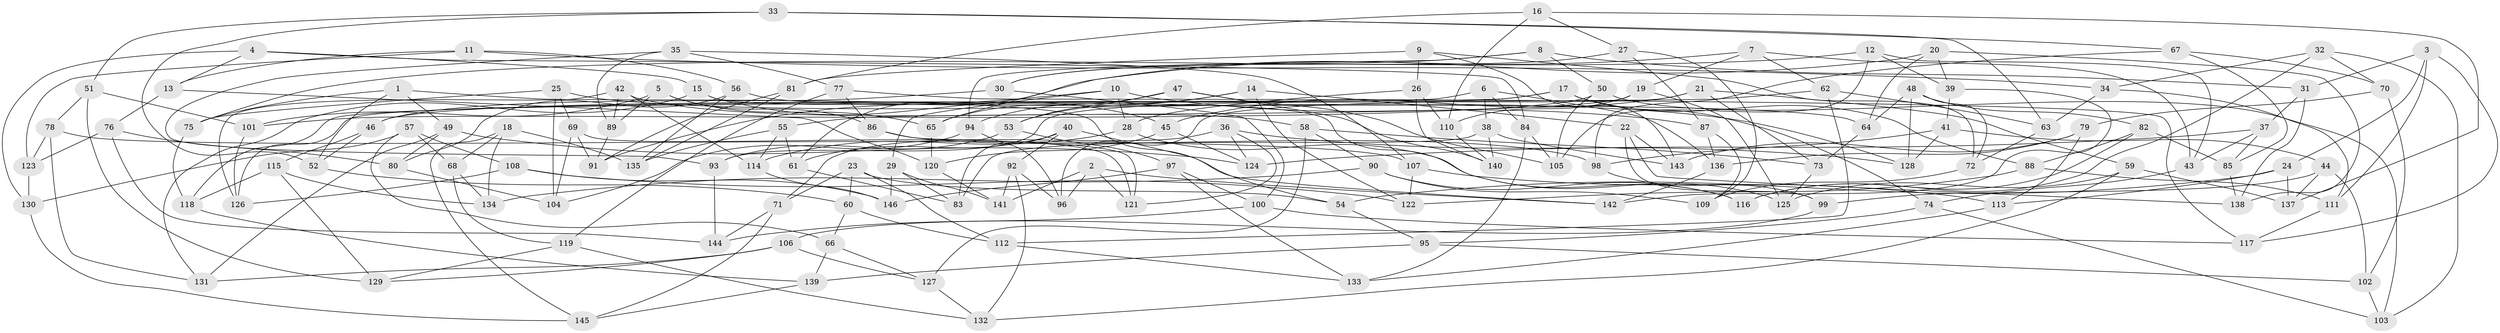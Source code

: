 // Generated by graph-tools (version 1.1) at 2025/16/03/09/25 04:16:42]
// undirected, 146 vertices, 292 edges
graph export_dot {
graph [start="1"]
  node [color=gray90,style=filled];
  1;
  2;
  3;
  4;
  5;
  6;
  7;
  8;
  9;
  10;
  11;
  12;
  13;
  14;
  15;
  16;
  17;
  18;
  19;
  20;
  21;
  22;
  23;
  24;
  25;
  26;
  27;
  28;
  29;
  30;
  31;
  32;
  33;
  34;
  35;
  36;
  37;
  38;
  39;
  40;
  41;
  42;
  43;
  44;
  45;
  46;
  47;
  48;
  49;
  50;
  51;
  52;
  53;
  54;
  55;
  56;
  57;
  58;
  59;
  60;
  61;
  62;
  63;
  64;
  65;
  66;
  67;
  68;
  69;
  70;
  71;
  72;
  73;
  74;
  75;
  76;
  77;
  78;
  79;
  80;
  81;
  82;
  83;
  84;
  85;
  86;
  87;
  88;
  89;
  90;
  91;
  92;
  93;
  94;
  95;
  96;
  97;
  98;
  99;
  100;
  101;
  102;
  103;
  104;
  105;
  106;
  107;
  108;
  109;
  110;
  111;
  112;
  113;
  114;
  115;
  116;
  117;
  118;
  119;
  120;
  121;
  122;
  123;
  124;
  125;
  126;
  127;
  128;
  129;
  130;
  131;
  132;
  133;
  134;
  135;
  136;
  137;
  138;
  139;
  140;
  141;
  142;
  143;
  144;
  145;
  146;
  1 -- 75;
  1 -- 49;
  1 -- 52;
  1 -- 54;
  2 -- 96;
  2 -- 142;
  2 -- 121;
  2 -- 141;
  3 -- 31;
  3 -- 24;
  3 -- 111;
  3 -- 117;
  4 -- 13;
  4 -- 15;
  4 -- 84;
  4 -- 130;
  5 -- 101;
  5 -- 86;
  5 -- 89;
  5 -- 65;
  6 -- 84;
  6 -- 38;
  6 -- 136;
  6 -- 118;
  7 -- 62;
  7 -- 65;
  7 -- 19;
  7 -- 43;
  8 -- 31;
  8 -- 30;
  8 -- 94;
  8 -- 50;
  9 -- 72;
  9 -- 81;
  9 -- 26;
  9 -- 143;
  10 -- 87;
  10 -- 29;
  10 -- 91;
  10 -- 28;
  11 -- 34;
  11 -- 123;
  11 -- 13;
  11 -- 56;
  12 -- 43;
  12 -- 105;
  12 -- 75;
  12 -- 39;
  13 -- 76;
  13 -- 120;
  14 -- 122;
  14 -- 22;
  14 -- 53;
  14 -- 94;
  15 -- 45;
  15 -- 131;
  15 -- 116;
  16 -- 110;
  16 -- 81;
  16 -- 137;
  16 -- 27;
  17 -- 126;
  17 -- 46;
  17 -- 74;
  17 -- 88;
  18 -- 135;
  18 -- 145;
  18 -- 134;
  18 -- 68;
  19 -- 125;
  19 -- 110;
  19 -- 55;
  20 -- 61;
  20 -- 39;
  20 -- 138;
  20 -- 64;
  21 -- 93;
  21 -- 73;
  21 -- 45;
  21 -- 59;
  22 -- 143;
  22 -- 138;
  22 -- 99;
  23 -- 71;
  23 -- 112;
  23 -- 54;
  23 -- 60;
  24 -- 54;
  24 -- 113;
  24 -- 137;
  25 -- 69;
  25 -- 75;
  25 -- 128;
  25 -- 104;
  26 -- 28;
  26 -- 110;
  26 -- 140;
  27 -- 30;
  27 -- 109;
  27 -- 87;
  28 -- 114;
  28 -- 125;
  29 -- 83;
  29 -- 141;
  29 -- 146;
  30 -- 46;
  30 -- 100;
  31 -- 37;
  31 -- 138;
  32 -- 34;
  32 -- 116;
  32 -- 70;
  32 -- 103;
  33 -- 67;
  33 -- 51;
  33 -- 52;
  33 -- 63;
  34 -- 63;
  34 -- 111;
  35 -- 77;
  35 -- 107;
  35 -- 89;
  35 -- 93;
  36 -- 121;
  36 -- 128;
  36 -- 71;
  36 -- 124;
  37 -- 85;
  37 -- 43;
  37 -- 124;
  38 -- 83;
  38 -- 140;
  38 -- 143;
  39 -- 41;
  39 -- 142;
  40 -- 142;
  40 -- 61;
  40 -- 92;
  40 -- 83;
  41 -- 44;
  41 -- 98;
  41 -- 128;
  42 -- 126;
  42 -- 89;
  42 -- 114;
  42 -- 58;
  43 -- 74;
  44 -- 137;
  44 -- 102;
  44 -- 99;
  45 -- 120;
  45 -- 124;
  46 -- 115;
  46 -- 52;
  47 -- 53;
  47 -- 140;
  47 -- 65;
  47 -- 105;
  48 -- 72;
  48 -- 128;
  48 -- 64;
  48 -- 82;
  49 -- 80;
  49 -- 131;
  49 -- 124;
  50 -- 103;
  50 -- 105;
  50 -- 101;
  51 -- 78;
  51 -- 129;
  51 -- 101;
  52 -- 60;
  53 -- 93;
  53 -- 97;
  54 -- 95;
  55 -- 114;
  55 -- 135;
  55 -- 61;
  56 -- 135;
  56 -- 80;
  56 -- 64;
  57 -- 130;
  57 -- 108;
  57 -- 68;
  57 -- 66;
  58 -- 73;
  58 -- 90;
  58 -- 127;
  59 -- 137;
  59 -- 132;
  59 -- 125;
  60 -- 112;
  60 -- 66;
  61 -- 83;
  62 -- 112;
  62 -- 63;
  62 -- 96;
  63 -- 72;
  64 -- 73;
  65 -- 120;
  66 -- 127;
  66 -- 139;
  67 -- 70;
  67 -- 85;
  67 -- 98;
  68 -- 134;
  68 -- 119;
  69 -- 104;
  69 -- 91;
  69 -- 121;
  70 -- 102;
  70 -- 79;
  71 -- 144;
  71 -- 145;
  72 -- 109;
  73 -- 125;
  74 -- 103;
  74 -- 95;
  75 -- 118;
  76 -- 123;
  76 -- 144;
  76 -- 80;
  77 -- 117;
  77 -- 119;
  77 -- 86;
  78 -- 107;
  78 -- 131;
  78 -- 123;
  79 -- 113;
  79 -- 136;
  79 -- 143;
  80 -- 104;
  81 -- 135;
  81 -- 91;
  82 -- 88;
  82 -- 116;
  82 -- 85;
  84 -- 133;
  84 -- 105;
  85 -- 138;
  86 -- 121;
  86 -- 98;
  87 -- 136;
  87 -- 109;
  88 -- 111;
  88 -- 122;
  89 -- 91;
  90 -- 134;
  90 -- 109;
  90 -- 116;
  92 -- 132;
  92 -- 96;
  92 -- 141;
  93 -- 144;
  94 -- 104;
  94 -- 96;
  95 -- 139;
  95 -- 102;
  97 -- 133;
  97 -- 146;
  97 -- 100;
  98 -- 99;
  99 -- 106;
  100 -- 117;
  100 -- 144;
  101 -- 126;
  102 -- 103;
  106 -- 131;
  106 -- 129;
  106 -- 127;
  107 -- 122;
  107 -- 113;
  108 -- 146;
  108 -- 126;
  108 -- 122;
  110 -- 140;
  111 -- 117;
  112 -- 133;
  113 -- 133;
  114 -- 146;
  115 -- 118;
  115 -- 129;
  115 -- 134;
  118 -- 139;
  119 -- 129;
  119 -- 132;
  120 -- 141;
  123 -- 130;
  127 -- 132;
  130 -- 145;
  136 -- 142;
  139 -- 145;
}
